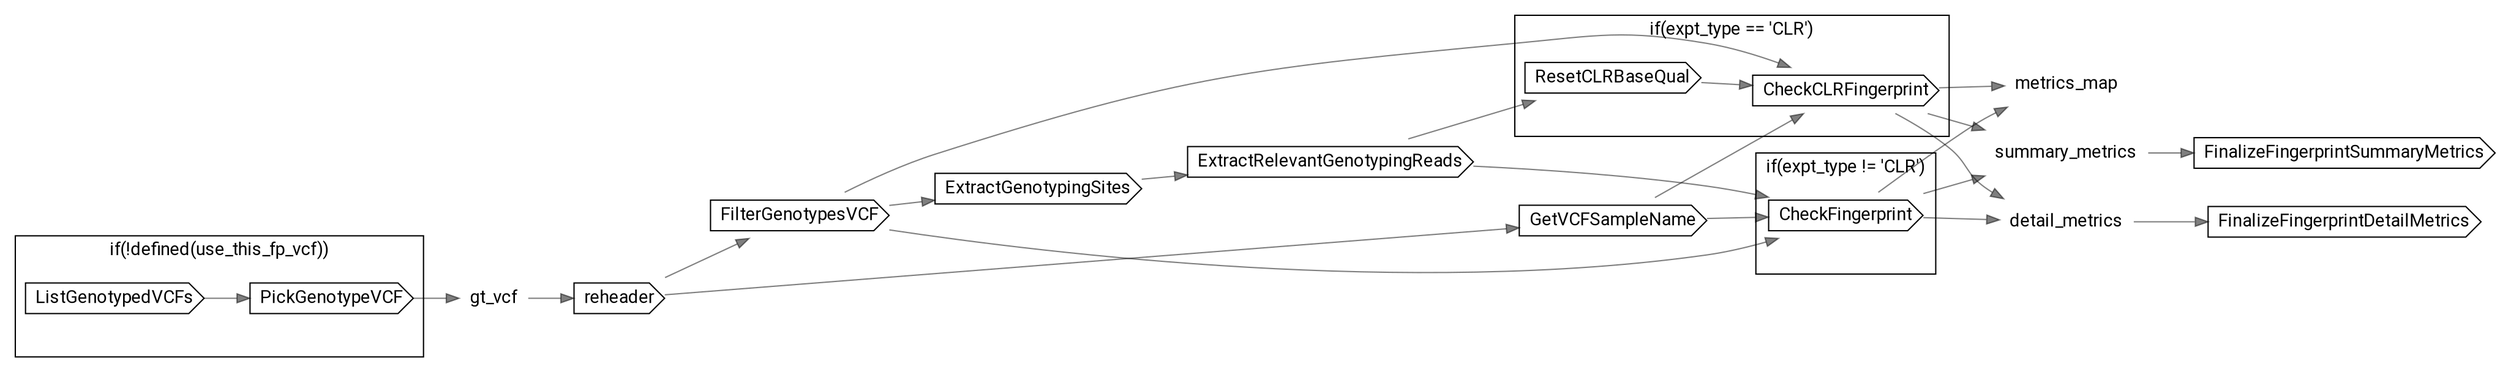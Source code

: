 // VerifyFingerprint
digraph {
	compound=true rankdir=LR
	node [fontname=Roboto]
	edge [color="#00000080"]
	subgraph "cluster-if-L53C5" {
		fontname=Roboto label="if(!defined(use_this_fp_vcf))" rank=same
		"call-ListGenotypedVCFs" [label=ListGenotypedVCFs shape=cds]
		"call-PickGenotypeVCF" [label=PickGenotypeVCF shape=cds]
		"if-L53C5" [label="" height=0 margin=0 style=invis width=0]
	}
	"decl-gt_vcf" [label=gt_vcf shape=plaintext]
	"call-reheader" [label=reheader shape=cds]
	"call-GetVCFSampleName" [label=GetVCFSampleName shape=cds]
	"call-FilterGenotypesVCF" [label=FilterGenotypesVCF shape=cds]
	"call-ExtractGenotypingSites" [label=ExtractGenotypingSites shape=cds]
	"call-ExtractRelevantGenotypingReads" [label=ExtractRelevantGenotypingReads shape=cds]
	subgraph "cluster-if-L90C5" {
		fontname=Roboto label="if(expt_type != 'CLR')" rank=same
		"call-CheckFingerprint" [label=CheckFingerprint shape=cds]
		"if-L90C5" [label="" height=0 margin=0 style=invis width=0]
	}
	subgraph "cluster-if-L101C5" {
		fontname=Roboto label="if(expt_type == 'CLR')" rank=same
		"call-ResetCLRBaseQual" [label=ResetCLRBaseQual shape=cds]
		"call-CheckCLRFingerprint" [label=CheckCLRFingerprint shape=cds]
		"if-L101C5" [label="" height=0 margin=0 style=invis width=0]
	}
	"decl-summary_metrics" [label=summary_metrics shape=plaintext]
	"decl-detail_metrics" [label=detail_metrics shape=plaintext]
	"call-FinalizeFingerprintSummaryMetrics" [label=FinalizeFingerprintSummaryMetrics shape=cds]
	"call-FinalizeFingerprintDetailMetrics" [label=FinalizeFingerprintDetailMetrics shape=cds]
	"decl-metrics_map" [label=metrics_map shape=plaintext]
	"call-ListGenotypedVCFs" -> "call-PickGenotypeVCF"
	"call-PickGenotypeVCF" -> "decl-gt_vcf"
	"decl-gt_vcf" -> "call-reheader"
	"call-reheader" -> "call-GetVCFSampleName"
	"call-reheader" -> "call-FilterGenotypesVCF"
	"call-FilterGenotypesVCF" -> "call-ExtractGenotypingSites"
	"call-ExtractGenotypingSites" -> "call-ExtractRelevantGenotypingReads"
	"call-FilterGenotypesVCF" -> "call-CheckFingerprint"
	"call-ExtractRelevantGenotypingReads" -> "call-CheckFingerprint"
	"call-GetVCFSampleName" -> "call-CheckFingerprint"
	"call-ExtractRelevantGenotypingReads" -> "call-ResetCLRBaseQual"
	"call-FilterGenotypesVCF" -> "call-CheckCLRFingerprint"
	"call-ResetCLRBaseQual" -> "call-CheckCLRFingerprint"
	"call-GetVCFSampleName" -> "call-CheckCLRFingerprint"
	"call-CheckCLRFingerprint" -> "decl-summary_metrics"
	"call-CheckFingerprint" -> "decl-summary_metrics"
	"call-CheckCLRFingerprint" -> "decl-detail_metrics"
	"call-CheckFingerprint" -> "decl-detail_metrics"
	"decl-summary_metrics" -> "call-FinalizeFingerprintSummaryMetrics"
	"decl-detail_metrics" -> "call-FinalizeFingerprintDetailMetrics"
	"call-CheckCLRFingerprint" -> "decl-metrics_map"
	"call-CheckFingerprint" -> "decl-metrics_map"
}
